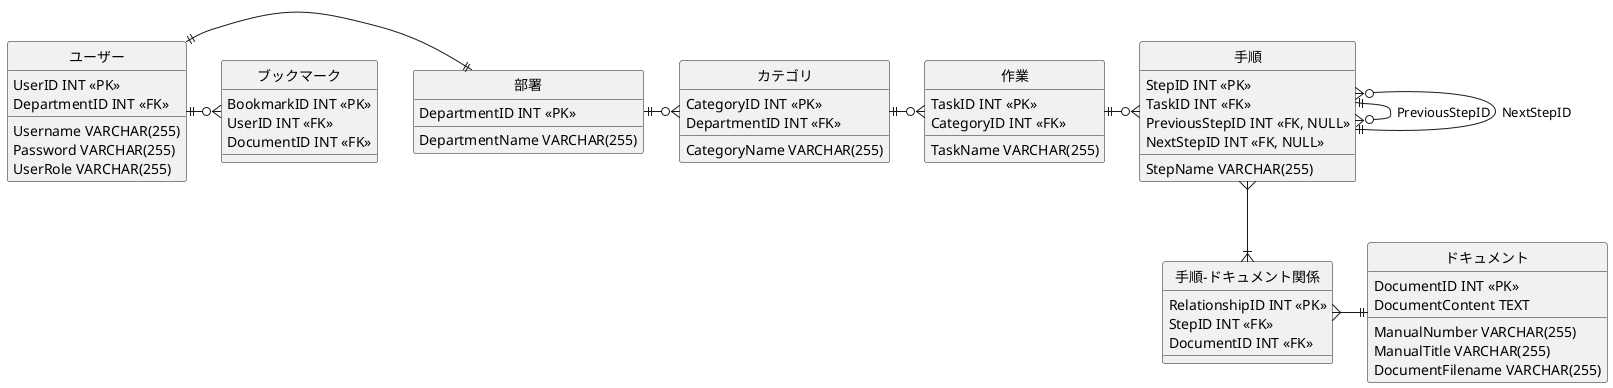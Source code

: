 @startuml new

!define Table(name,desc) class name as "desc" << (T,#FFAAAA) >>
!define PrimaryKey(x)  primary key(x) #AAAAFF
!define ForeignKey(x)  foreign key(x) #FFAAAA

hide circle
hide empty attributes

Table(Departments, "部署") {
  DepartmentID INT <<PK>>
  DepartmentName VARCHAR(255)
}

Table(Categories, "カテゴリ") {
  CategoryID INT <<PK>>
  CategoryName VARCHAR(255)
  DepartmentID INT <<FK>>
}

Table(Tasks, "作業") {
  TaskID INT <<PK>>
  TaskName VARCHAR(255)
  CategoryID INT <<FK>>
}

Table(Steps, "手順") {
  StepID INT <<PK>>
  StepName VARCHAR(255)
  TaskID INT <<FK>>
  PreviousStepID INT <<FK, NULL>>
  NextStepID INT <<FK, NULL>>
}

Table(StepDocumentRelationships, "手順-ドキュメント関係") {
  RelationshipID INT <<PK>>
  StepID INT <<FK>>
  DocumentID INT <<FK>>
}

Table(Documents, "ドキュメント") {
  DocumentID INT <<PK>>
  ManualNumber VARCHAR(255)
  ManualTitle VARCHAR(255)
  DocumentFilename VARCHAR(255)
  DocumentContent TEXT
}

Table(Users, "ユーザー") {
  UserID INT <<PK>>
  Username VARCHAR(255)
  Password VARCHAR(255)
  UserRole VARCHAR(255)
  DepartmentID INT <<FK>>
}

Table(Bookmarks, "ブックマーク") {
  BookmarkID INT <<PK>>
  UserID INT <<FK>>
  DocumentID INT <<FK>>
}

Departments ||-ri-o{ Categories
Categories ||-ri-o{ Tasks
Tasks ||-ri-o{ Steps
Steps ||-ri-o{ Steps : PreviousStepID
Steps ||-le-o{ Steps : NextStepID
Steps }-do-|{ StepDocumentRelationships
StepDocumentRelationships }-ri-|| Documents
Users ||-ri-o{ Bookmarks
Users ||-ri-|| Departments

@enduml
